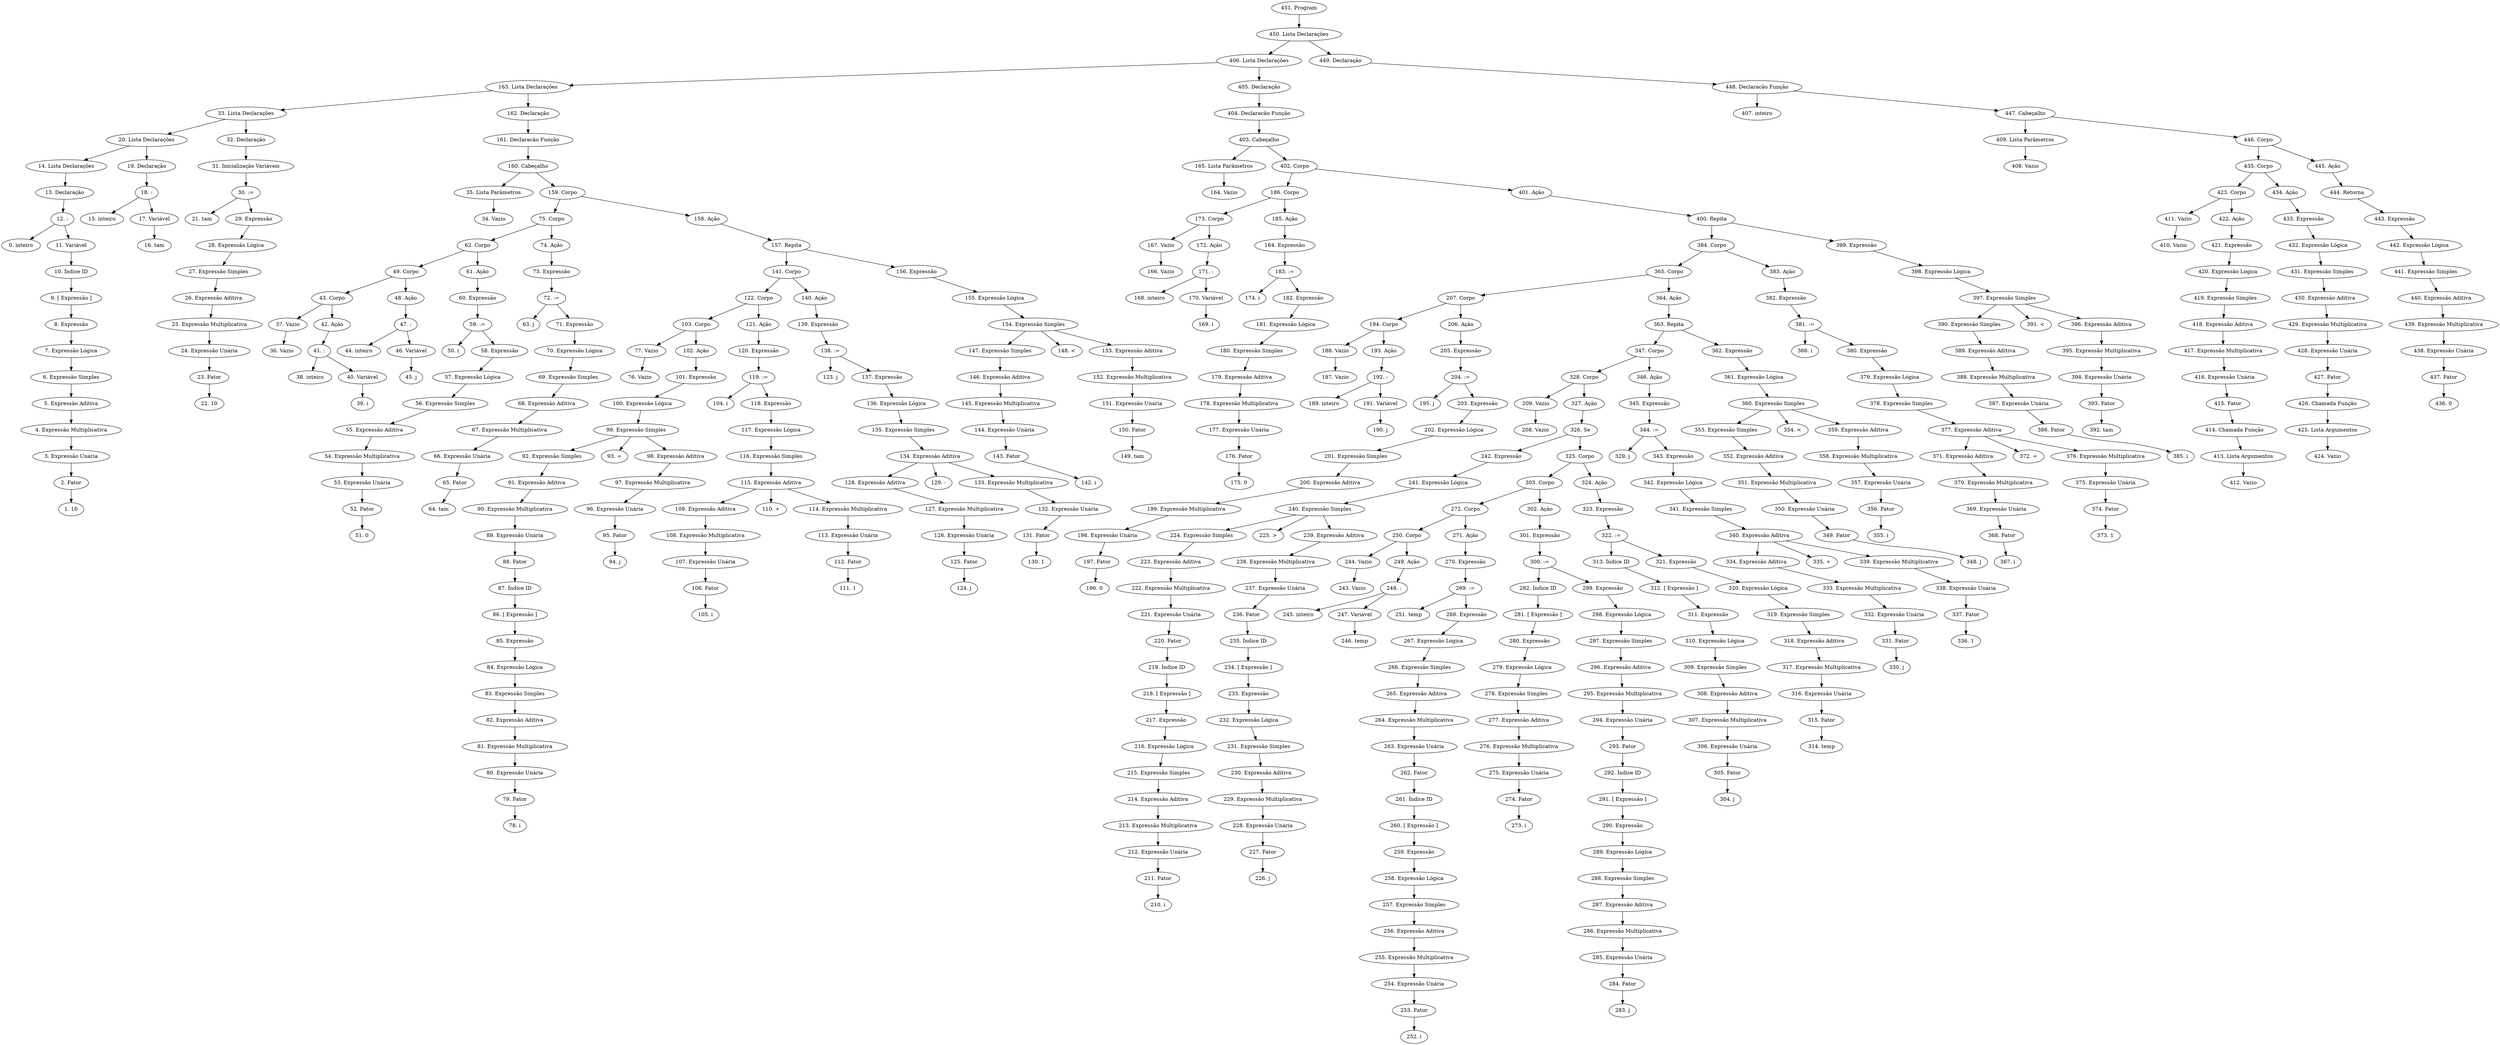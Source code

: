 digraph tree {
    "451. Program";
    "450. Lista Declarações";
    "406. Lista Declarações";
    "163. Lista Declarações";
    "33. Lista Declarações";
    "20. Lista Declarações";
    "14. Lista Declarações";
    "13. Declaração";
    "12. :";
    "0. inteiro";
    "11. Variável";
    "10. Índice ID";
    "9. [ Expressão ]";
    "8. Expressão";
    "7. Expressão Lógica";
    "6. Expressão Simples";
    "5. Expressão Aditiva";
    "4. Expressão Multiplicativa";
    "3. Expressão Unária";
    "2. Fator";
    "1. 10";
    "19. Declaração";
    "18. :";
    "15. inteiro";
    "17. Variável";
    "16. tam";
    "32. Declaração";
    "31. Inicialização Variáveis";
    "30. :=";
    "21. tam";
    "29. Expressão";
    "28. Expressão Lógica";
    "27. Expressão Simples";
    "26. Expressão Aditiva";
    "25. Expressão Multiplicativa";
    "24. Expressão Unária";
    "23. Fator";
    "22. 10";
    "162. Declaração";
    "161. Declaracão Função";
    "160. Cabeçalho";
    "35. Lista Parâmetros";
    "34. Vazio";
    "159. Corpo";
    "75. Corpo";
    "62. Corpo";
    "49. Corpo";
    "43. Corpo";
    "37. Vazio";
    "36. Vazio";
    "42. Ação";
    "41. :";
    "38. inteiro";
    "40. Variável";
    "39. i";
    "48. Ação";
    "47. :";
    "44. inteiro";
    "46. Variável";
    "45. j";
    "61. Ação";
    "60. Expressão";
    "59. :=";
    "50. i";
    "58. Expressão";
    "57. Expressão Lógica";
    "56. Expressão Simples";
    "55. Expressão Aditiva";
    "54. Expressão Multiplicativa";
    "53. Expressão Unária";
    "52. Fator";
    "51. 0";
    "74. Ação";
    "73. Expressão";
    "72. :=";
    "63. j";
    "71. Expressão";
    "70. Expressão Lógica";
    "69. Expressão Simples";
    "68. Expressão Aditiva";
    "67. Expressão Multiplicativa";
    "66. Expressão Unária";
    "65. Fator";
    "64. tam";
    "158. Ação";
    "157. Repita";
    "141. Corpo";
    "122. Corpo";
    "103. Corpo";
    "77. Vazio";
    "76. Vazio";
    "102. Ação";
    "101. Expressão";
    "100. Expressão Lógica";
    "99. Expressão Simples";
    "92. Expressão Simples";
    "91. Expressão Aditiva";
    "90. Expressão Multiplicativa";
    "89. Expressão Unária";
    "88. Fator";
    "87. Índice ID";
    "86. [ Expressão ]";
    "85. Expressão";
    "84. Expressão Lógica";
    "83. Expressão Simples";
    "82. Expressão Aditiva";
    "81. Expressão Multiplicativa";
    "80. Expressão Unária";
    "79. Fator";
    "78. i";
    "93. =";
    "98. Expressão Aditiva";
    "97. Expressão Multiplicativa";
    "96. Expressão Unária";
    "95. Fator";
    "94. j";
    "121. Ação";
    "120. Expressão";
    "119. :=";
    "104. i";
    "118. Expressão";
    "117. Expressão Lógica";
    "116. Expressão Simples";
    "115. Expressão Aditiva";
    "109. Expressão Aditiva";
    "108. Expressão Multiplicativa";
    "107. Expressão Unária";
    "106. Fator";
    "105. i";
    "110. +";
    "114. Expressão Multiplicativa";
    "113. Expressão Unária";
    "112. Fator";
    "111. 1";
    "140. Ação";
    "139. Expressão";
    "138. :=";
    "123. j";
    "137. Expressão";
    "136. Expressão Lógica";
    "135. Expressão Simples";
    "134. Expressão Aditiva";
    "128. Expressão Aditiva";
    "127. Expressão Multiplicativa";
    "126. Expressão Unária";
    "125. Fator";
    "124. j";
    "129. -";
    "133. Expressão Multiplicativa";
    "132. Expressão Unária";
    "131. Fator";
    "130. 1";
    "156. Expressão";
    "155. Expressão Lógica";
    "154. Expressão Simples";
    "147. Expressão Simples";
    "146. Expressão Aditiva";
    "145. Expressão Multiplicativa";
    "144. Expressão Unária";
    "143. Fator";
    "142. i";
    "148. <";
    "153. Expressão Aditiva";
    "152. Expressão Multiplicativa";
    "151. Expressão Unária";
    "150. Fator";
    "149. tam";
    "405. Declaração";
    "404. Declaracão Função";
    "403. Cabeçalho";
    "165. Lista Parâmetros";
    "164. Vazio";
    "402. Corpo";
    "186. Corpo";
    "173. Corpo";
    "167. Vazio";
    "166. Vazio";
    "172. Ação";
    "171. :";
    "168. inteiro";
    "170. Variável";
    "169. i";
    "185. Ação";
    "184. Expressão";
    "183. :=";
    "174. i";
    "182. Expressão";
    "181. Expressão Lógica";
    "180. Expressão Simples";
    "179. Expressão Aditiva";
    "178. Expressão Multiplicativa";
    "177. Expressão Unária";
    "176. Fator";
    "175. 0";
    "401. Ação";
    "400. Repita";
    "384. Corpo";
    "365. Corpo";
    "207. Corpo";
    "194. Corpo";
    "188. Vazio";
    "187. Vazio";
    "193. Ação";
    "192. :";
    "189. inteiro";
    "191. Variável";
    "190. j";
    "206. Ação";
    "205. Expressão";
    "204. :=";
    "195. j";
    "203. Expressão";
    "202. Expressão Lógica";
    "201. Expressão Simples";
    "200. Expressão Aditiva";
    "199. Expressão Multiplicativa";
    "198. Expressão Unária";
    "197. Fator";
    "196. 0";
    "364. Ação";
    "363. Repita";
    "347. Corpo";
    "328. Corpo";
    "209. Vazio";
    "208. Vazio";
    "327. Ação";
    "326. Se";
    "242. Expressão";
    "241. Expressão Lógica";
    "240. Expressão Simples";
    "224. Expressão Simples";
    "223. Expressão Aditiva";
    "222. Expressão Multiplicativa";
    "221. Expressão Unária";
    "220. Fator";
    "219. Índice ID";
    "218. [ Expressão ]";
    "217. Expressão";
    "216. Expressão Lógica";
    "215. Expressão Simples";
    "214. Expressão Aditiva";
    "213. Expressão Multiplicativa";
    "212. Expressão Unária";
    "211. Fator";
    "210. i";
    "225. >";
    "239. Expressão Aditiva";
    "238. Expressão Multiplicativa";
    "237. Expressão Unária";
    "236. Fator";
    "235. Índice ID";
    "234. [ Expressão ]";
    "233. Expressão";
    "232. Expressão Lógica";
    "231. Expressão Simples";
    "230. Expressão Aditiva";
    "229. Expressão Multiplicativa";
    "228. Expressão Unária";
    "227. Fator";
    "226. j";
    "325. Corpo";
    "303. Corpo";
    "272. Corpo";
    "250. Corpo";
    "244. Vazio";
    "243. Vazio";
    "249. Ação";
    "248. :";
    "245. inteiro";
    "247. Variável";
    "246. temp";
    "271. Ação";
    "270. Expressão";
    "269. :=";
    "251. temp";
    "268. Expressão";
    "267. Expressão Lógica";
    "266. Expressão Simples";
    "265. Expressão Aditiva";
    "264. Expressão Multiplicativa";
    "263. Expressão Unária";
    "262. Fator";
    "261. Índice ID";
    "260. [ Expressão ]";
    "259. Expressão";
    "258. Expressão Lógica";
    "257. Expressão Simples";
    "256. Expressão Aditiva";
    "255. Expressão Multiplicativa";
    "254. Expressão Unária";
    "253. Fator";
    "252. i";
    "302. Ação";
    "301. Expressão";
    "300. :=";
    "282. Índice ID";
    "281. [ Expressão ]";
    "280. Expressão";
    "279. Expressão Lógica";
    "278. Expressão Simples";
    "277. Expressão Aditiva";
    "276. Expressão Multiplicativa";
    "275. Expressão Unária";
    "274. Fator";
    "273. i";
    "299. Expressão";
    "298. Expressão Lógica";
    "297. Expressão Simples";
    "296. Expressão Aditiva";
    "295. Expressão Multiplicativa";
    "294. Expressão Unária";
    "293. Fator";
    "292. Índice ID";
    "291. [ Expressão ]";
    "290. Expressão";
    "289. Expressão Lógica";
    "288. Expressão Simples";
    "287. Expressão Aditiva";
    "286. Expressão Multiplicativa";
    "285. Expressão Unária";
    "284. Fator";
    "283. j";
    "324. Ação";
    "323. Expressão";
    "322. :=";
    "313. Índice ID";
    "312. [ Expressão ]";
    "311. Expressão";
    "310. Expressão Lógica";
    "309. Expressão Simples";
    "308. Expressão Aditiva";
    "307. Expressão Multiplicativa";
    "306. Expressão Unária";
    "305. Fator";
    "304. j";
    "321. Expressão";
    "320. Expressão Lógica";
    "319. Expressão Simples";
    "318. Expressão Aditiva";
    "317. Expressão Multiplicativa";
    "316. Expressão Unária";
    "315. Fator";
    "314. temp";
    "346. Ação";
    "345. Expressão";
    "344. :=";
    "329. j";
    "343. Expressão";
    "342. Expressão Lógica";
    "341. Expressão Simples";
    "340. Expressão Aditiva";
    "334. Expressão Aditiva";
    "333. Expressão Multiplicativa";
    "332. Expressão Unária";
    "331. Fator";
    "330. j";
    "335. +";
    "339. Expressão Multiplicativa";
    "338. Expressão Unária";
    "337. Fator";
    "336. 1";
    "362. Expressão";
    "361. Expressão Lógica";
    "360. Expressão Simples";
    "353. Expressão Simples";
    "352. Expressão Aditiva";
    "351. Expressão Multiplicativa";
    "350. Expressão Unária";
    "349. Fator";
    "348. j";
    "354. <";
    "359. Expressão Aditiva";
    "358. Expressão Multiplicativa";
    "357. Expressão Unária";
    "356. Fator";
    "355. i";
    "383. Ação";
    "382. Expressão";
    "381. :=";
    "366. i";
    "380. Expressão";
    "379. Expressão Lógica";
    "378. Expressão Simples";
    "377. Expressão Aditiva";
    "371. Expressão Aditiva";
    "370. Expressão Multiplicativa";
    "369. Expressão Unária";
    "368. Fator";
    "367. i";
    "372. +";
    "376. Expressão Multiplicativa";
    "375. Expressão Unária";
    "374. Fator";
    "373. 1";
    "399. Expressão";
    "398. Expressão Lógica";
    "397. Expressão Simples";
    "390. Expressão Simples";
    "389. Expressão Aditiva";
    "388. Expressão Multiplicativa";
    "387. Expressão Unária";
    "386. Fator";
    "385. i";
    "391. <";
    "396. Expressão Aditiva";
    "395. Expressão Multiplicativa";
    "394. Expressão Unária";
    "393. Fator";
    "392. tam";
    "449. Declaração";
    "448. Declaracão Função";
    "407. inteiro";
    "447. Cabeçalho";
    "409. Lista Parâmetros";
    "408. Vazio";
    "446. Corpo";
    "435. Corpo";
    "423. Corpo";
    "411. Vazio";
    "410. Vazio";
    "422. Ação";
    "421. Expressão";
    "420. Expressão Lógica";
    "419. Expressão Simples";
    "418. Expressão Aditiva";
    "417. Expressão Multiplicativa";
    "416. Expressão Unária";
    "415. Fator";
    "414. Chamada Função";
    "413. Lista Argumentos";
    "412. Vazio";
    "434. Ação";
    "433. Expressão";
    "432. Expressão Lógica";
    "431. Expressão Simples";
    "430. Expressão Aditiva";
    "429. Expressão Multiplicativa";
    "428. Expressão Unária";
    "427. Fator";
    "426. Chamada Função";
    "425. Lista Argumentos";
    "424. Vazio";
    "445. Ação";
    "444. Retorna";
    "443. Expressão";
    "442. Expressão Lógica";
    "441. Expressão Simples";
    "440. Expressão Aditiva";
    "439. Expressão Multiplicativa";
    "438. Expressão Unária";
    "437. Fator";
    "436. 0";
    "451. Program" -> "450. Lista Declarações";
    "450. Lista Declarações" -> "406. Lista Declarações";
    "450. Lista Declarações" -> "449. Declaração";
    "406. Lista Declarações" -> "163. Lista Declarações";
    "406. Lista Declarações" -> "405. Declaração";
    "163. Lista Declarações" -> "33. Lista Declarações";
    "163. Lista Declarações" -> "162. Declaração";
    "33. Lista Declarações" -> "20. Lista Declarações";
    "33. Lista Declarações" -> "32. Declaração";
    "20. Lista Declarações" -> "14. Lista Declarações";
    "20. Lista Declarações" -> "19. Declaração";
    "14. Lista Declarações" -> "13. Declaração";
    "13. Declaração" -> "12. :";
    "12. :" -> "0. inteiro";
    "12. :" -> "11. Variável";
    "11. Variável" -> "10. Índice ID";
    "10. Índice ID" -> "9. [ Expressão ]";
    "9. [ Expressão ]" -> "8. Expressão";
    "8. Expressão" -> "7. Expressão Lógica";
    "7. Expressão Lógica" -> "6. Expressão Simples";
    "6. Expressão Simples" -> "5. Expressão Aditiva";
    "5. Expressão Aditiva" -> "4. Expressão Multiplicativa";
    "4. Expressão Multiplicativa" -> "3. Expressão Unária";
    "3. Expressão Unária" -> "2. Fator";
    "2. Fator" -> "1. 10";
    "19. Declaração" -> "18. :";
    "18. :" -> "15. inteiro";
    "18. :" -> "17. Variável";
    "17. Variável" -> "16. tam";
    "32. Declaração" -> "31. Inicialização Variáveis";
    "31. Inicialização Variáveis" -> "30. :=";
    "30. :=" -> "21. tam";
    "30. :=" -> "29. Expressão";
    "29. Expressão" -> "28. Expressão Lógica";
    "28. Expressão Lógica" -> "27. Expressão Simples";
    "27. Expressão Simples" -> "26. Expressão Aditiva";
    "26. Expressão Aditiva" -> "25. Expressão Multiplicativa";
    "25. Expressão Multiplicativa" -> "24. Expressão Unária";
    "24. Expressão Unária" -> "23. Fator";
    "23. Fator" -> "22. 10";
    "162. Declaração" -> "161. Declaracão Função";
    "161. Declaracão Função" -> "160. Cabeçalho";
    "160. Cabeçalho" -> "35. Lista Parâmetros";
    "160. Cabeçalho" -> "159. Corpo";
    "35. Lista Parâmetros" -> "34. Vazio";
    "159. Corpo" -> "75. Corpo";
    "159. Corpo" -> "158. Ação";
    "75. Corpo" -> "62. Corpo";
    "75. Corpo" -> "74. Ação";
    "62. Corpo" -> "49. Corpo";
    "62. Corpo" -> "61. Ação";
    "49. Corpo" -> "43. Corpo";
    "49. Corpo" -> "48. Ação";
    "43. Corpo" -> "37. Vazio";
    "43. Corpo" -> "42. Ação";
    "37. Vazio" -> "36. Vazio";
    "42. Ação" -> "41. :";
    "41. :" -> "38. inteiro";
    "41. :" -> "40. Variável";
    "40. Variável" -> "39. i";
    "48. Ação" -> "47. :";
    "47. :" -> "44. inteiro";
    "47. :" -> "46. Variável";
    "46. Variável" -> "45. j";
    "61. Ação" -> "60. Expressão";
    "60. Expressão" -> "59. :=";
    "59. :=" -> "50. i";
    "59. :=" -> "58. Expressão";
    "58. Expressão" -> "57. Expressão Lógica";
    "57. Expressão Lógica" -> "56. Expressão Simples";
    "56. Expressão Simples" -> "55. Expressão Aditiva";
    "55. Expressão Aditiva" -> "54. Expressão Multiplicativa";
    "54. Expressão Multiplicativa" -> "53. Expressão Unária";
    "53. Expressão Unária" -> "52. Fator";
    "52. Fator" -> "51. 0";
    "74. Ação" -> "73. Expressão";
    "73. Expressão" -> "72. :=";
    "72. :=" -> "63. j";
    "72. :=" -> "71. Expressão";
    "71. Expressão" -> "70. Expressão Lógica";
    "70. Expressão Lógica" -> "69. Expressão Simples";
    "69. Expressão Simples" -> "68. Expressão Aditiva";
    "68. Expressão Aditiva" -> "67. Expressão Multiplicativa";
    "67. Expressão Multiplicativa" -> "66. Expressão Unária";
    "66. Expressão Unária" -> "65. Fator";
    "65. Fator" -> "64. tam";
    "158. Ação" -> "157. Repita";
    "157. Repita" -> "141. Corpo";
    "157. Repita" -> "156. Expressão";
    "141. Corpo" -> "122. Corpo";
    "141. Corpo" -> "140. Ação";
    "122. Corpo" -> "103. Corpo";
    "122. Corpo" -> "121. Ação";
    "103. Corpo" -> "77. Vazio";
    "103. Corpo" -> "102. Ação";
    "77. Vazio" -> "76. Vazio";
    "102. Ação" -> "101. Expressão";
    "101. Expressão" -> "100. Expressão Lógica";
    "100. Expressão Lógica" -> "99. Expressão Simples";
    "99. Expressão Simples" -> "92. Expressão Simples";
    "99. Expressão Simples" -> "93. =";
    "99. Expressão Simples" -> "98. Expressão Aditiva";
    "92. Expressão Simples" -> "91. Expressão Aditiva";
    "91. Expressão Aditiva" -> "90. Expressão Multiplicativa";
    "90. Expressão Multiplicativa" -> "89. Expressão Unária";
    "89. Expressão Unária" -> "88. Fator";
    "88. Fator" -> "87. Índice ID";
    "87. Índice ID" -> "86. [ Expressão ]";
    "86. [ Expressão ]" -> "85. Expressão";
    "85. Expressão" -> "84. Expressão Lógica";
    "84. Expressão Lógica" -> "83. Expressão Simples";
    "83. Expressão Simples" -> "82. Expressão Aditiva";
    "82. Expressão Aditiva" -> "81. Expressão Multiplicativa";
    "81. Expressão Multiplicativa" -> "80. Expressão Unária";
    "80. Expressão Unária" -> "79. Fator";
    "79. Fator" -> "78. i";
    "98. Expressão Aditiva" -> "97. Expressão Multiplicativa";
    "97. Expressão Multiplicativa" -> "96. Expressão Unária";
    "96. Expressão Unária" -> "95. Fator";
    "95. Fator" -> "94. j";
    "121. Ação" -> "120. Expressão";
    "120. Expressão" -> "119. :=";
    "119. :=" -> "104. i";
    "119. :=" -> "118. Expressão";
    "118. Expressão" -> "117. Expressão Lógica";
    "117. Expressão Lógica" -> "116. Expressão Simples";
    "116. Expressão Simples" -> "115. Expressão Aditiva";
    "115. Expressão Aditiva" -> "109. Expressão Aditiva";
    "115. Expressão Aditiva" -> "110. +";
    "115. Expressão Aditiva" -> "114. Expressão Multiplicativa";
    "109. Expressão Aditiva" -> "108. Expressão Multiplicativa";
    "108. Expressão Multiplicativa" -> "107. Expressão Unária";
    "107. Expressão Unária" -> "106. Fator";
    "106. Fator" -> "105. i";
    "114. Expressão Multiplicativa" -> "113. Expressão Unária";
    "113. Expressão Unária" -> "112. Fator";
    "112. Fator" -> "111. 1";
    "140. Ação" -> "139. Expressão";
    "139. Expressão" -> "138. :=";
    "138. :=" -> "123. j";
    "138. :=" -> "137. Expressão";
    "137. Expressão" -> "136. Expressão Lógica";
    "136. Expressão Lógica" -> "135. Expressão Simples";
    "135. Expressão Simples" -> "134. Expressão Aditiva";
    "134. Expressão Aditiva" -> "128. Expressão Aditiva";
    "134. Expressão Aditiva" -> "129. -";
    "134. Expressão Aditiva" -> "133. Expressão Multiplicativa";
    "128. Expressão Aditiva" -> "127. Expressão Multiplicativa";
    "127. Expressão Multiplicativa" -> "126. Expressão Unária";
    "126. Expressão Unária" -> "125. Fator";
    "125. Fator" -> "124. j";
    "133. Expressão Multiplicativa" -> "132. Expressão Unária";
    "132. Expressão Unária" -> "131. Fator";
    "131. Fator" -> "130. 1";
    "156. Expressão" -> "155. Expressão Lógica";
    "155. Expressão Lógica" -> "154. Expressão Simples";
    "154. Expressão Simples" -> "147. Expressão Simples";
    "154. Expressão Simples" -> "148. <";
    "154. Expressão Simples" -> "153. Expressão Aditiva";
    "147. Expressão Simples" -> "146. Expressão Aditiva";
    "146. Expressão Aditiva" -> "145. Expressão Multiplicativa";
    "145. Expressão Multiplicativa" -> "144. Expressão Unária";
    "144. Expressão Unária" -> "143. Fator";
    "143. Fator" -> "142. i";
    "153. Expressão Aditiva" -> "152. Expressão Multiplicativa";
    "152. Expressão Multiplicativa" -> "151. Expressão Unária";
    "151. Expressão Unária" -> "150. Fator";
    "150. Fator" -> "149. tam";
    "405. Declaração" -> "404. Declaracão Função";
    "404. Declaracão Função" -> "403. Cabeçalho";
    "403. Cabeçalho" -> "165. Lista Parâmetros";
    "403. Cabeçalho" -> "402. Corpo";
    "165. Lista Parâmetros" -> "164. Vazio";
    "402. Corpo" -> "186. Corpo";
    "402. Corpo" -> "401. Ação";
    "186. Corpo" -> "173. Corpo";
    "186. Corpo" -> "185. Ação";
    "173. Corpo" -> "167. Vazio";
    "173. Corpo" -> "172. Ação";
    "167. Vazio" -> "166. Vazio";
    "172. Ação" -> "171. :";
    "171. :" -> "168. inteiro";
    "171. :" -> "170. Variável";
    "170. Variável" -> "169. i";
    "185. Ação" -> "184. Expressão";
    "184. Expressão" -> "183. :=";
    "183. :=" -> "174. i";
    "183. :=" -> "182. Expressão";
    "182. Expressão" -> "181. Expressão Lógica";
    "181. Expressão Lógica" -> "180. Expressão Simples";
    "180. Expressão Simples" -> "179. Expressão Aditiva";
    "179. Expressão Aditiva" -> "178. Expressão Multiplicativa";
    "178. Expressão Multiplicativa" -> "177. Expressão Unária";
    "177. Expressão Unária" -> "176. Fator";
    "176. Fator" -> "175. 0";
    "401. Ação" -> "400. Repita";
    "400. Repita" -> "384. Corpo";
    "400. Repita" -> "399. Expressão";
    "384. Corpo" -> "365. Corpo";
    "384. Corpo" -> "383. Ação";
    "365. Corpo" -> "207. Corpo";
    "365. Corpo" -> "364. Ação";
    "207. Corpo" -> "194. Corpo";
    "207. Corpo" -> "206. Ação";
    "194. Corpo" -> "188. Vazio";
    "194. Corpo" -> "193. Ação";
    "188. Vazio" -> "187. Vazio";
    "193. Ação" -> "192. :";
    "192. :" -> "189. inteiro";
    "192. :" -> "191. Variável";
    "191. Variável" -> "190. j";
    "206. Ação" -> "205. Expressão";
    "205. Expressão" -> "204. :=";
    "204. :=" -> "195. j";
    "204. :=" -> "203. Expressão";
    "203. Expressão" -> "202. Expressão Lógica";
    "202. Expressão Lógica" -> "201. Expressão Simples";
    "201. Expressão Simples" -> "200. Expressão Aditiva";
    "200. Expressão Aditiva" -> "199. Expressão Multiplicativa";
    "199. Expressão Multiplicativa" -> "198. Expressão Unária";
    "198. Expressão Unária" -> "197. Fator";
    "197. Fator" -> "196. 0";
    "364. Ação" -> "363. Repita";
    "363. Repita" -> "347. Corpo";
    "363. Repita" -> "362. Expressão";
    "347. Corpo" -> "328. Corpo";
    "347. Corpo" -> "346. Ação";
    "328. Corpo" -> "209. Vazio";
    "328. Corpo" -> "327. Ação";
    "209. Vazio" -> "208. Vazio";
    "327. Ação" -> "326. Se";
    "326. Se" -> "242. Expressão";
    "326. Se" -> "325. Corpo";
    "242. Expressão" -> "241. Expressão Lógica";
    "241. Expressão Lógica" -> "240. Expressão Simples";
    "240. Expressão Simples" -> "224. Expressão Simples";
    "240. Expressão Simples" -> "225. >";
    "240. Expressão Simples" -> "239. Expressão Aditiva";
    "224. Expressão Simples" -> "223. Expressão Aditiva";
    "223. Expressão Aditiva" -> "222. Expressão Multiplicativa";
    "222. Expressão Multiplicativa" -> "221. Expressão Unária";
    "221. Expressão Unária" -> "220. Fator";
    "220. Fator" -> "219. Índice ID";
    "219. Índice ID" -> "218. [ Expressão ]";
    "218. [ Expressão ]" -> "217. Expressão";
    "217. Expressão" -> "216. Expressão Lógica";
    "216. Expressão Lógica" -> "215. Expressão Simples";
    "215. Expressão Simples" -> "214. Expressão Aditiva";
    "214. Expressão Aditiva" -> "213. Expressão Multiplicativa";
    "213. Expressão Multiplicativa" -> "212. Expressão Unária";
    "212. Expressão Unária" -> "211. Fator";
    "211. Fator" -> "210. i";
    "239. Expressão Aditiva" -> "238. Expressão Multiplicativa";
    "238. Expressão Multiplicativa" -> "237. Expressão Unária";
    "237. Expressão Unária" -> "236. Fator";
    "236. Fator" -> "235. Índice ID";
    "235. Índice ID" -> "234. [ Expressão ]";
    "234. [ Expressão ]" -> "233. Expressão";
    "233. Expressão" -> "232. Expressão Lógica";
    "232. Expressão Lógica" -> "231. Expressão Simples";
    "231. Expressão Simples" -> "230. Expressão Aditiva";
    "230. Expressão Aditiva" -> "229. Expressão Multiplicativa";
    "229. Expressão Multiplicativa" -> "228. Expressão Unária";
    "228. Expressão Unária" -> "227. Fator";
    "227. Fator" -> "226. j";
    "325. Corpo" -> "303. Corpo";
    "325. Corpo" -> "324. Ação";
    "303. Corpo" -> "272. Corpo";
    "303. Corpo" -> "302. Ação";
    "272. Corpo" -> "250. Corpo";
    "272. Corpo" -> "271. Ação";
    "250. Corpo" -> "244. Vazio";
    "250. Corpo" -> "249. Ação";
    "244. Vazio" -> "243. Vazio";
    "249. Ação" -> "248. :";
    "248. :" -> "245. inteiro";
    "248. :" -> "247. Variável";
    "247. Variável" -> "246. temp";
    "271. Ação" -> "270. Expressão";
    "270. Expressão" -> "269. :=";
    "269. :=" -> "251. temp";
    "269. :=" -> "268. Expressão";
    "268. Expressão" -> "267. Expressão Lógica";
    "267. Expressão Lógica" -> "266. Expressão Simples";
    "266. Expressão Simples" -> "265. Expressão Aditiva";
    "265. Expressão Aditiva" -> "264. Expressão Multiplicativa";
    "264. Expressão Multiplicativa" -> "263. Expressão Unária";
    "263. Expressão Unária" -> "262. Fator";
    "262. Fator" -> "261. Índice ID";
    "261. Índice ID" -> "260. [ Expressão ]";
    "260. [ Expressão ]" -> "259. Expressão";
    "259. Expressão" -> "258. Expressão Lógica";
    "258. Expressão Lógica" -> "257. Expressão Simples";
    "257. Expressão Simples" -> "256. Expressão Aditiva";
    "256. Expressão Aditiva" -> "255. Expressão Multiplicativa";
    "255. Expressão Multiplicativa" -> "254. Expressão Unária";
    "254. Expressão Unária" -> "253. Fator";
    "253. Fator" -> "252. i";
    "302. Ação" -> "301. Expressão";
    "301. Expressão" -> "300. :=";
    "300. :=" -> "282. Índice ID";
    "300. :=" -> "299. Expressão";
    "282. Índice ID" -> "281. [ Expressão ]";
    "281. [ Expressão ]" -> "280. Expressão";
    "280. Expressão" -> "279. Expressão Lógica";
    "279. Expressão Lógica" -> "278. Expressão Simples";
    "278. Expressão Simples" -> "277. Expressão Aditiva";
    "277. Expressão Aditiva" -> "276. Expressão Multiplicativa";
    "276. Expressão Multiplicativa" -> "275. Expressão Unária";
    "275. Expressão Unária" -> "274. Fator";
    "274. Fator" -> "273. i";
    "299. Expressão" -> "298. Expressão Lógica";
    "298. Expressão Lógica" -> "297. Expressão Simples";
    "297. Expressão Simples" -> "296. Expressão Aditiva";
    "296. Expressão Aditiva" -> "295. Expressão Multiplicativa";
    "295. Expressão Multiplicativa" -> "294. Expressão Unária";
    "294. Expressão Unária" -> "293. Fator";
    "293. Fator" -> "292. Índice ID";
    "292. Índice ID" -> "291. [ Expressão ]";
    "291. [ Expressão ]" -> "290. Expressão";
    "290. Expressão" -> "289. Expressão Lógica";
    "289. Expressão Lógica" -> "288. Expressão Simples";
    "288. Expressão Simples" -> "287. Expressão Aditiva";
    "287. Expressão Aditiva" -> "286. Expressão Multiplicativa";
    "286. Expressão Multiplicativa" -> "285. Expressão Unária";
    "285. Expressão Unária" -> "284. Fator";
    "284. Fator" -> "283. j";
    "324. Ação" -> "323. Expressão";
    "323. Expressão" -> "322. :=";
    "322. :=" -> "313. Índice ID";
    "322. :=" -> "321. Expressão";
    "313. Índice ID" -> "312. [ Expressão ]";
    "312. [ Expressão ]" -> "311. Expressão";
    "311. Expressão" -> "310. Expressão Lógica";
    "310. Expressão Lógica" -> "309. Expressão Simples";
    "309. Expressão Simples" -> "308. Expressão Aditiva";
    "308. Expressão Aditiva" -> "307. Expressão Multiplicativa";
    "307. Expressão Multiplicativa" -> "306. Expressão Unária";
    "306. Expressão Unária" -> "305. Fator";
    "305. Fator" -> "304. j";
    "321. Expressão" -> "320. Expressão Lógica";
    "320. Expressão Lógica" -> "319. Expressão Simples";
    "319. Expressão Simples" -> "318. Expressão Aditiva";
    "318. Expressão Aditiva" -> "317. Expressão Multiplicativa";
    "317. Expressão Multiplicativa" -> "316. Expressão Unária";
    "316. Expressão Unária" -> "315. Fator";
    "315. Fator" -> "314. temp";
    "346. Ação" -> "345. Expressão";
    "345. Expressão" -> "344. :=";
    "344. :=" -> "329. j";
    "344. :=" -> "343. Expressão";
    "343. Expressão" -> "342. Expressão Lógica";
    "342. Expressão Lógica" -> "341. Expressão Simples";
    "341. Expressão Simples" -> "340. Expressão Aditiva";
    "340. Expressão Aditiva" -> "334. Expressão Aditiva";
    "340. Expressão Aditiva" -> "335. +";
    "340. Expressão Aditiva" -> "339. Expressão Multiplicativa";
    "334. Expressão Aditiva" -> "333. Expressão Multiplicativa";
    "333. Expressão Multiplicativa" -> "332. Expressão Unária";
    "332. Expressão Unária" -> "331. Fator";
    "331. Fator" -> "330. j";
    "339. Expressão Multiplicativa" -> "338. Expressão Unária";
    "338. Expressão Unária" -> "337. Fator";
    "337. Fator" -> "336. 1";
    "362. Expressão" -> "361. Expressão Lógica";
    "361. Expressão Lógica" -> "360. Expressão Simples";
    "360. Expressão Simples" -> "353. Expressão Simples";
    "360. Expressão Simples" -> "354. <";
    "360. Expressão Simples" -> "359. Expressão Aditiva";
    "353. Expressão Simples" -> "352. Expressão Aditiva";
    "352. Expressão Aditiva" -> "351. Expressão Multiplicativa";
    "351. Expressão Multiplicativa" -> "350. Expressão Unária";
    "350. Expressão Unária" -> "349. Fator";
    "349. Fator" -> "348. j";
    "359. Expressão Aditiva" -> "358. Expressão Multiplicativa";
    "358. Expressão Multiplicativa" -> "357. Expressão Unária";
    "357. Expressão Unária" -> "356. Fator";
    "356. Fator" -> "355. i";
    "383. Ação" -> "382. Expressão";
    "382. Expressão" -> "381. :=";
    "381. :=" -> "366. i";
    "381. :=" -> "380. Expressão";
    "380. Expressão" -> "379. Expressão Lógica";
    "379. Expressão Lógica" -> "378. Expressão Simples";
    "378. Expressão Simples" -> "377. Expressão Aditiva";
    "377. Expressão Aditiva" -> "371. Expressão Aditiva";
    "377. Expressão Aditiva" -> "372. +";
    "377. Expressão Aditiva" -> "376. Expressão Multiplicativa";
    "371. Expressão Aditiva" -> "370. Expressão Multiplicativa";
    "370. Expressão Multiplicativa" -> "369. Expressão Unária";
    "369. Expressão Unária" -> "368. Fator";
    "368. Fator" -> "367. i";
    "376. Expressão Multiplicativa" -> "375. Expressão Unária";
    "375. Expressão Unária" -> "374. Fator";
    "374. Fator" -> "373. 1";
    "399. Expressão" -> "398. Expressão Lógica";
    "398. Expressão Lógica" -> "397. Expressão Simples";
    "397. Expressão Simples" -> "390. Expressão Simples";
    "397. Expressão Simples" -> "391. <";
    "397. Expressão Simples" -> "396. Expressão Aditiva";
    "390. Expressão Simples" -> "389. Expressão Aditiva";
    "389. Expressão Aditiva" -> "388. Expressão Multiplicativa";
    "388. Expressão Multiplicativa" -> "387. Expressão Unária";
    "387. Expressão Unária" -> "386. Fator";
    "386. Fator" -> "385. i";
    "396. Expressão Aditiva" -> "395. Expressão Multiplicativa";
    "395. Expressão Multiplicativa" -> "394. Expressão Unária";
    "394. Expressão Unária" -> "393. Fator";
    "393. Fator" -> "392. tam";
    "449. Declaração" -> "448. Declaracão Função";
    "448. Declaracão Função" -> "407. inteiro";
    "448. Declaracão Função" -> "447. Cabeçalho";
    "447. Cabeçalho" -> "409. Lista Parâmetros";
    "447. Cabeçalho" -> "446. Corpo";
    "409. Lista Parâmetros" -> "408. Vazio";
    "446. Corpo" -> "435. Corpo";
    "446. Corpo" -> "445. Ação";
    "435. Corpo" -> "423. Corpo";
    "435. Corpo" -> "434. Ação";
    "423. Corpo" -> "411. Vazio";
    "423. Corpo" -> "422. Ação";
    "411. Vazio" -> "410. Vazio";
    "422. Ação" -> "421. Expressão";
    "421. Expressão" -> "420. Expressão Lógica";
    "420. Expressão Lógica" -> "419. Expressão Simples";
    "419. Expressão Simples" -> "418. Expressão Aditiva";
    "418. Expressão Aditiva" -> "417. Expressão Multiplicativa";
    "417. Expressão Multiplicativa" -> "416. Expressão Unária";
    "416. Expressão Unária" -> "415. Fator";
    "415. Fator" -> "414. Chamada Função";
    "414. Chamada Função" -> "413. Lista Argumentos";
    "413. Lista Argumentos" -> "412. Vazio";
    "434. Ação" -> "433. Expressão";
    "433. Expressão" -> "432. Expressão Lógica";
    "432. Expressão Lógica" -> "431. Expressão Simples";
    "431. Expressão Simples" -> "430. Expressão Aditiva";
    "430. Expressão Aditiva" -> "429. Expressão Multiplicativa";
    "429. Expressão Multiplicativa" -> "428. Expressão Unária";
    "428. Expressão Unária" -> "427. Fator";
    "427. Fator" -> "426. Chamada Função";
    "426. Chamada Função" -> "425. Lista Argumentos";
    "425. Lista Argumentos" -> "424. Vazio";
    "445. Ação" -> "444. Retorna";
    "444. Retorna" -> "443. Expressão";
    "443. Expressão" -> "442. Expressão Lógica";
    "442. Expressão Lógica" -> "441. Expressão Simples";
    "441. Expressão Simples" -> "440. Expressão Aditiva";
    "440. Expressão Aditiva" -> "439. Expressão Multiplicativa";
    "439. Expressão Multiplicativa" -> "438. Expressão Unária";
    "438. Expressão Unária" -> "437. Fator";
    "437. Fator" -> "436. 0";
}
